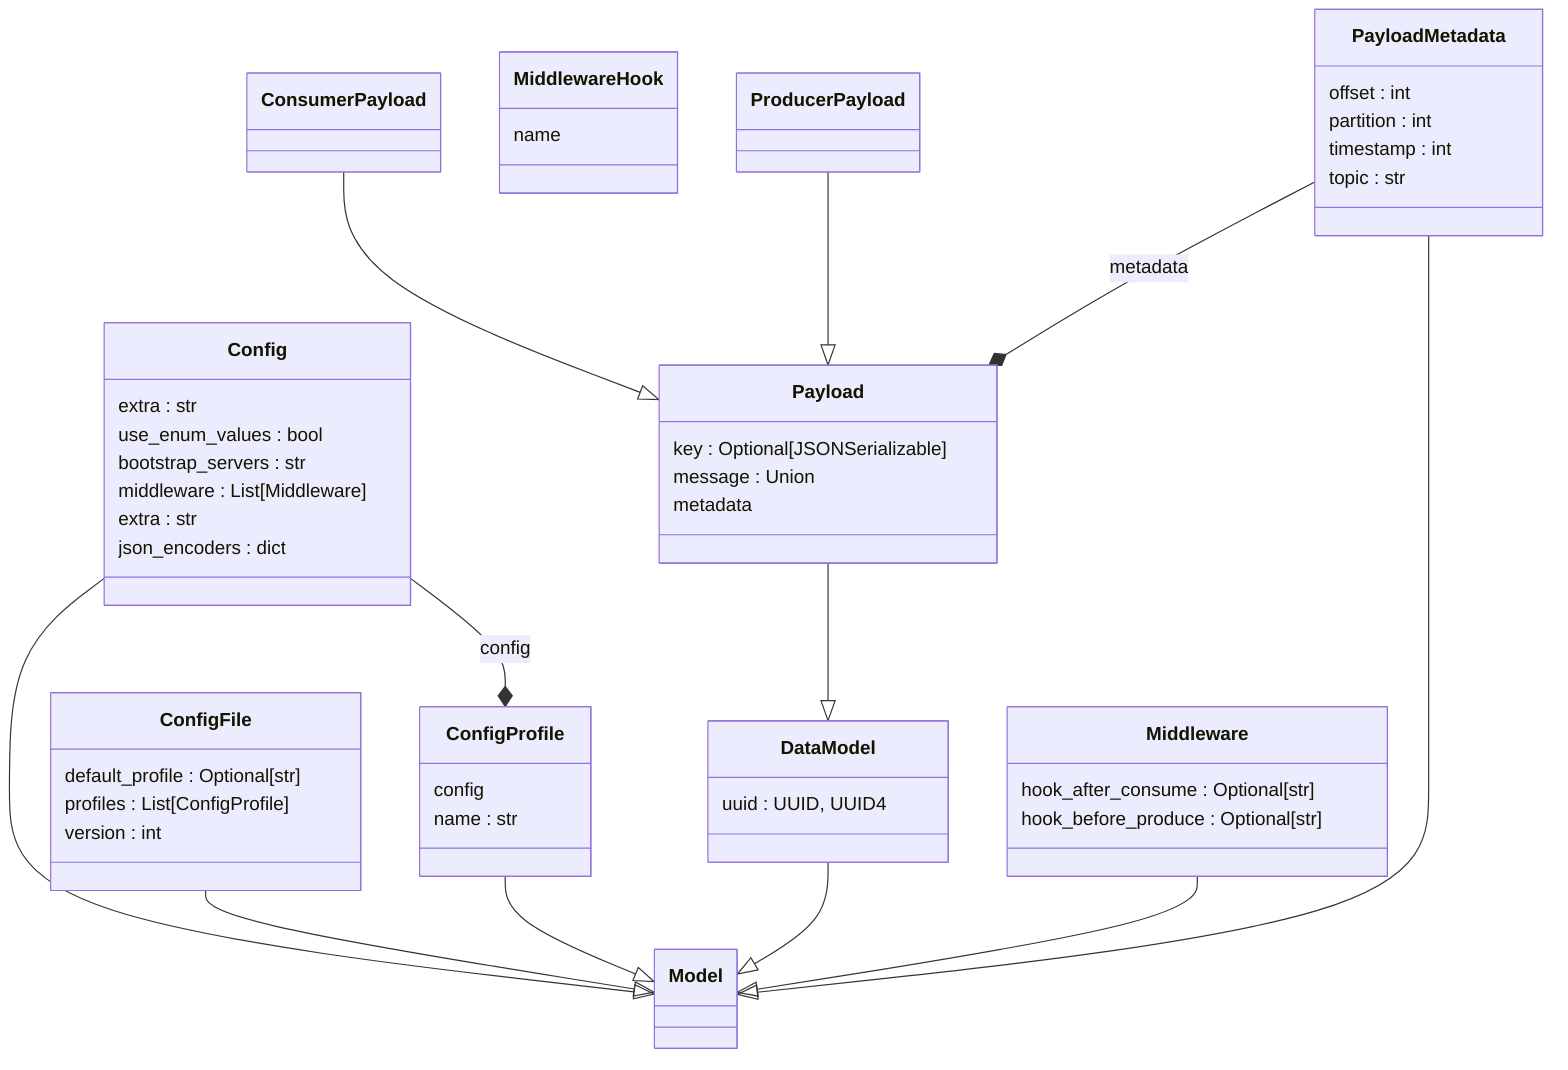 classDiagram
  class Config {
    extra : str
    use_enum_values : bool
  }
  class Config {
    bootstrap_servers : str
    middleware : List[Middleware]
  }
  class Config {
    extra : str
  }
  class Config {
    json_encoders : dict
  }
  class ConfigFile {
    default_profile : Optional[str]
    profiles : List[ConfigProfile]
    version : int
  }
  class ConfigProfile {
    config
    name : str
  }
  class ConsumerPayload {
  }
  class DataModel {
    uuid : UUID, UUID4
  }
  class Middleware {
    hook_after_consume : Optional[str]
    hook_before_produce : Optional[str]
  }
  class MiddlewareHook {
    name
  }
  class Model {
  }
  class Payload {
    key : Optional[JSONSerializable]
    message : Union
    metadata
  }
  class PayloadMetadata {
    offset : int
    partition : int
    timestamp : int
    topic : str
  }
  class ProducerPayload {
  }
  Config --|> Model
  ConfigFile --|> Model
  ConfigProfile --|> Model
  ConsumerPayload --|> Payload
  DataModel --|> Model
  Middleware --|> Model
  Payload --|> DataModel
  PayloadMetadata --|> Model
  ProducerPayload --|> Payload
  Config --* ConfigProfile : config
  PayloadMetadata --* Payload : metadata